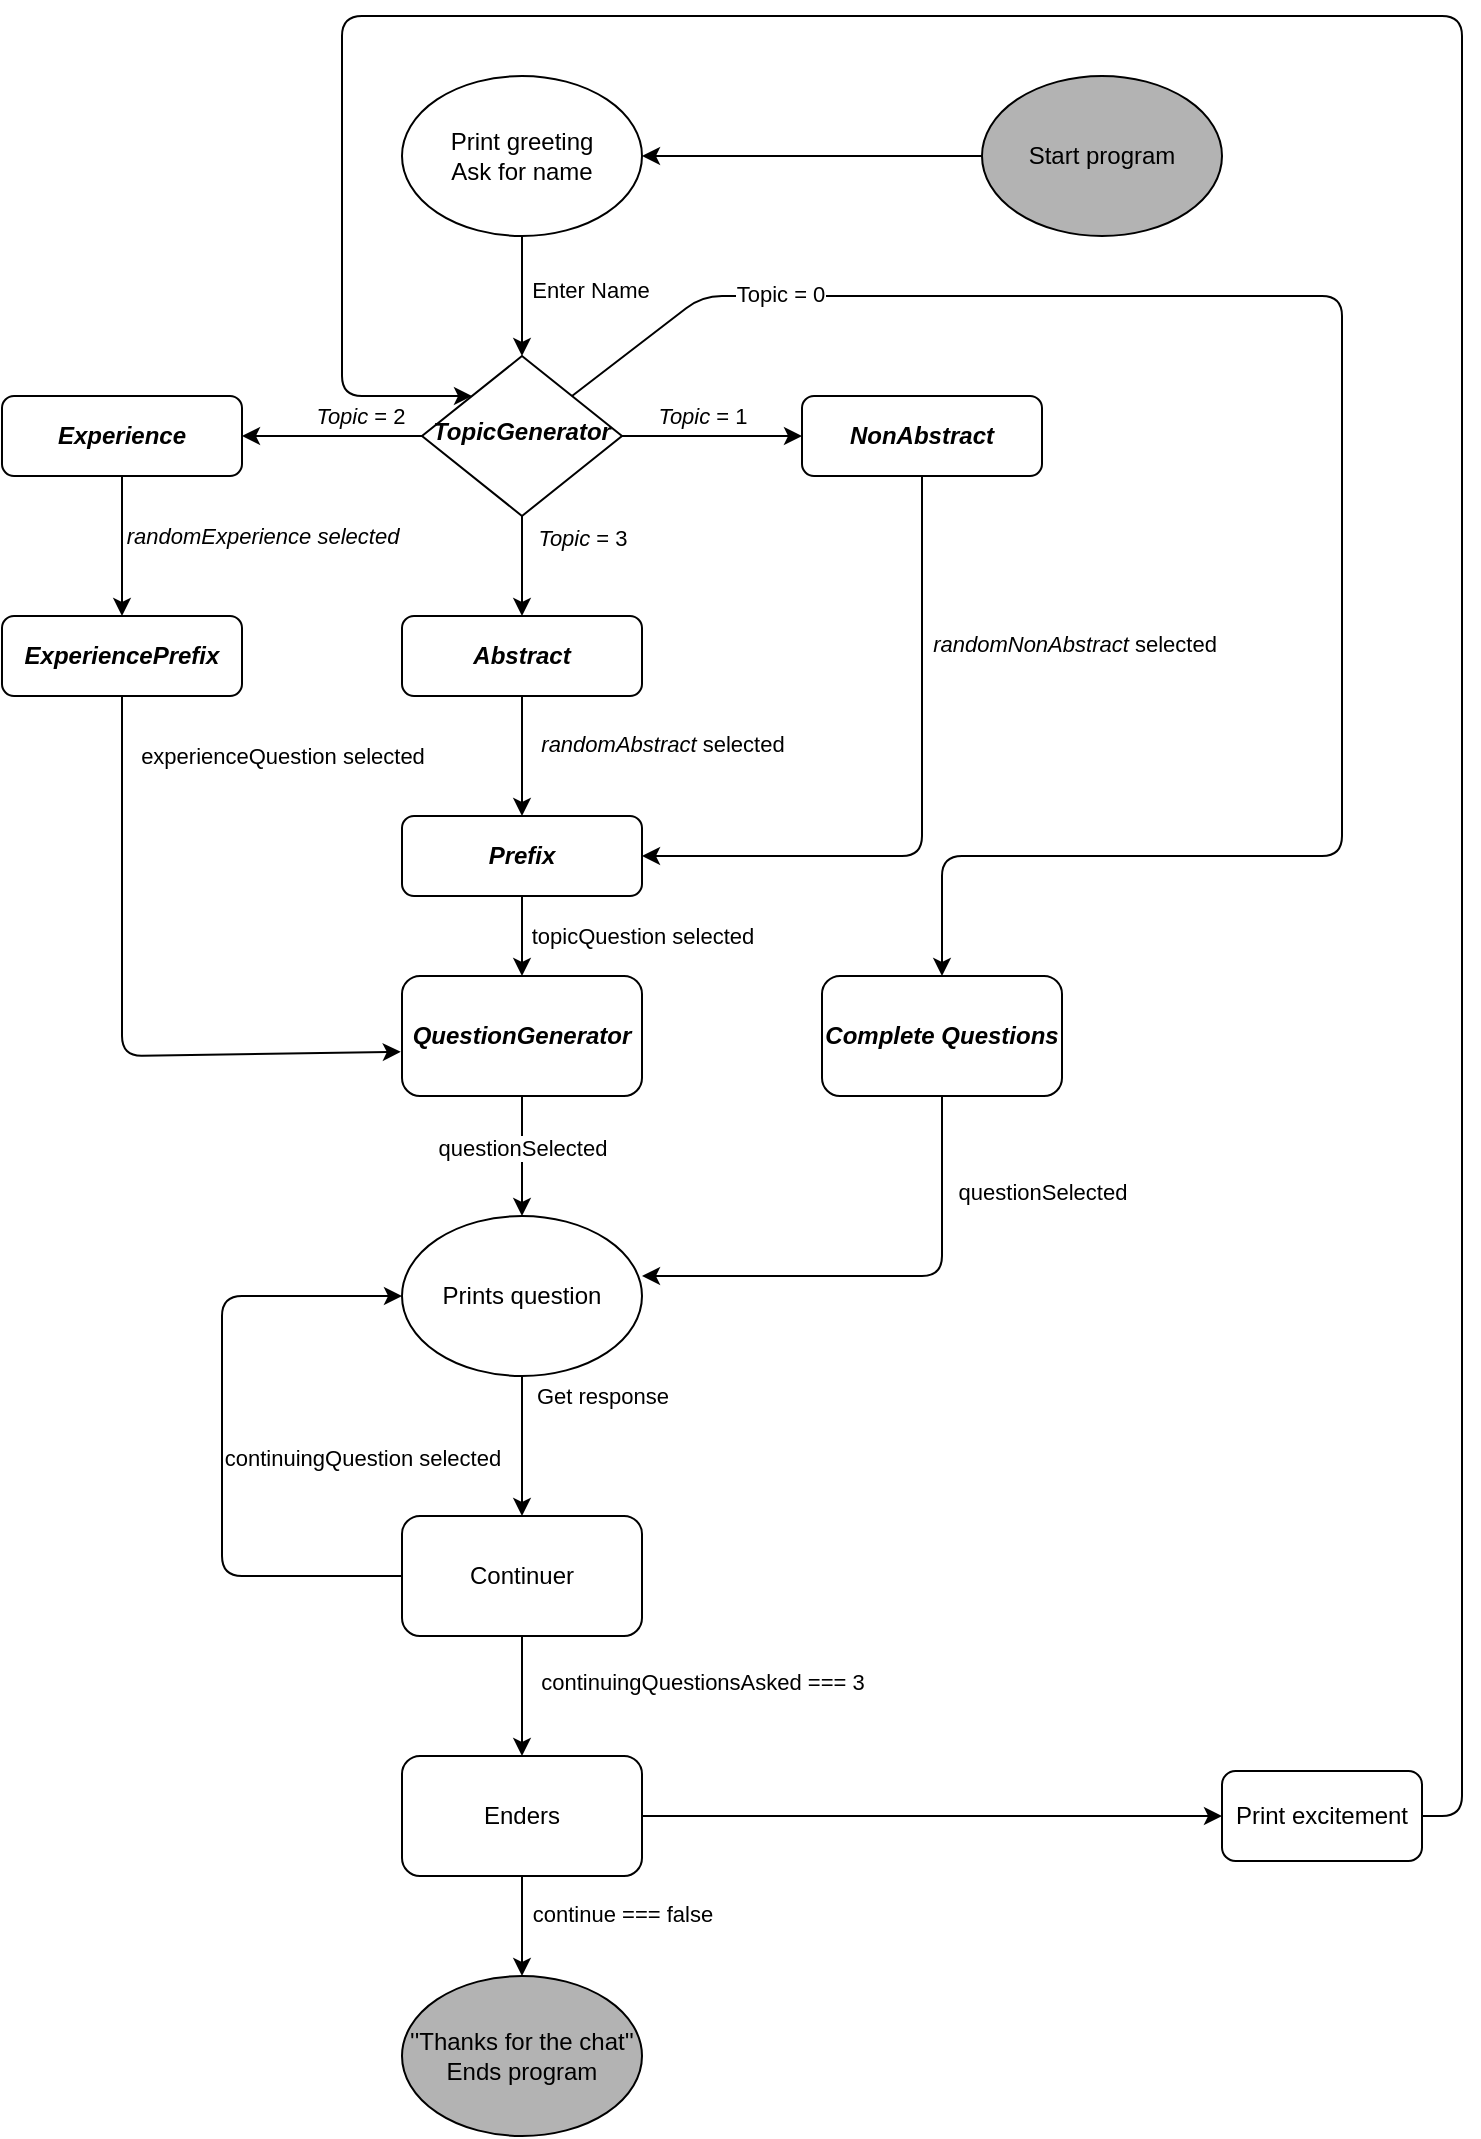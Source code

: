 <mxfile version="13.10.0" type="device"><diagram id="C5RBs43oDa-KdzZeNtuy" name="Page-1"><mxGraphModel dx="2037" dy="1179" grid="1" gridSize="10" guides="1" tooltips="1" connect="1" arrows="1" fold="1" page="1" pageScale="1" pageWidth="827" pageHeight="1169" math="0" shadow="0"><root><mxCell id="WIyWlLk6GJQsqaUBKTNV-0"/><mxCell id="WIyWlLk6GJQsqaUBKTNV-1" parent="WIyWlLk6GJQsqaUBKTNV-0"/><mxCell id="WIyWlLk6GJQsqaUBKTNV-6" value="&lt;i&gt;&lt;b&gt;TopicGenerator&lt;/b&gt;&lt;/i&gt;" style="rhombus;whiteSpace=wrap;html=1;shadow=0;fontFamily=Helvetica;fontSize=12;align=center;strokeWidth=1;spacing=6;spacingTop=-4;" parent="WIyWlLk6GJQsqaUBKTNV-1" vertex="1"><mxGeometry x="260" y="230" width="100" height="80" as="geometry"/></mxCell><mxCell id="WIyWlLk6GJQsqaUBKTNV-7" value="&lt;i&gt;&lt;b&gt;NonAbstract&lt;/b&gt;&lt;/i&gt;" style="rounded=1;whiteSpace=wrap;html=1;fontSize=12;glass=0;strokeWidth=1;shadow=0;" parent="WIyWlLk6GJQsqaUBKTNV-1" vertex="1"><mxGeometry x="450" y="250" width="120" height="40" as="geometry"/></mxCell><mxCell id="WIyWlLk6GJQsqaUBKTNV-11" value="&lt;b&gt;&lt;i&gt;Prefix&lt;/i&gt;&lt;/b&gt;" style="rounded=1;whiteSpace=wrap;html=1;fontSize=12;glass=0;strokeWidth=1;shadow=0;" parent="WIyWlLk6GJQsqaUBKTNV-1" vertex="1"><mxGeometry x="250" y="460" width="120" height="40" as="geometry"/></mxCell><mxCell id="01IMMz1Sfgxtxz82K9mZ-0" value="" style="rounded=0;html=1;jettySize=auto;orthogonalLoop=1;fontSize=11;endArrow=block;endFill=0;endSize=8;strokeWidth=1;shadow=0;labelBackgroundColor=none;edgeStyle=orthogonalEdgeStyle;" edge="1" parent="WIyWlLk6GJQsqaUBKTNV-1" source="01IMMz1Sfgxtxz82K9mZ-32"><mxGeometry relative="1" as="geometry"><mxPoint x="309.8" y="90" as="sourcePoint"/><mxPoint x="309.8" y="140" as="targetPoint"/><Array as="points"><mxPoint x="309.8" y="100"/><mxPoint x="309.8" y="100"/></Array></mxGeometry></mxCell><mxCell id="01IMMz1Sfgxtxz82K9mZ-5" value="&lt;i&gt;&lt;b&gt;Experience&lt;/b&gt;&lt;/i&gt;" style="rounded=1;whiteSpace=wrap;html=1;fontSize=12;glass=0;strokeWidth=1;shadow=0;" vertex="1" parent="WIyWlLk6GJQsqaUBKTNV-1"><mxGeometry x="50" y="250" width="120" height="40" as="geometry"/></mxCell><mxCell id="01IMMz1Sfgxtxz82K9mZ-6" value="&lt;i&gt;&lt;b&gt;Abstract&lt;/b&gt;&lt;/i&gt;" style="rounded=1;whiteSpace=wrap;html=1;fontSize=12;glass=0;strokeWidth=1;shadow=0;" vertex="1" parent="WIyWlLk6GJQsqaUBKTNV-1"><mxGeometry x="250" y="360" width="120" height="40" as="geometry"/></mxCell><mxCell id="01IMMz1Sfgxtxz82K9mZ-8" value="" style="endArrow=classic;html=1;exitX=0.5;exitY=1;exitDx=0;exitDy=0;entryX=0.5;entryY=0;entryDx=0;entryDy=0;" edge="1" parent="WIyWlLk6GJQsqaUBKTNV-1" source="01IMMz1Sfgxtxz82K9mZ-32" target="WIyWlLk6GJQsqaUBKTNV-6"><mxGeometry width="50" height="50" relative="1" as="geometry"><mxPoint x="310" y="180" as="sourcePoint"/><mxPoint x="330" y="180" as="targetPoint"/></mxGeometry></mxCell><mxCell id="01IMMz1Sfgxtxz82K9mZ-15" value="Enter Name" style="edgeLabel;html=1;align=center;verticalAlign=middle;resizable=0;points=[];" vertex="1" connectable="0" parent="01IMMz1Sfgxtxz82K9mZ-8"><mxGeometry x="-0.111" y="1" relative="1" as="geometry"><mxPoint x="33" as="offset"/></mxGeometry></mxCell><mxCell id="01IMMz1Sfgxtxz82K9mZ-9" value="" style="endArrow=classic;html=1;exitX=0;exitY=0.5;exitDx=0;exitDy=0;entryX=1;entryY=0.5;entryDx=0;entryDy=0;" edge="1" parent="WIyWlLk6GJQsqaUBKTNV-1" source="WIyWlLk6GJQsqaUBKTNV-6" target="01IMMz1Sfgxtxz82K9mZ-5"><mxGeometry width="50" height="50" relative="1" as="geometry"><mxPoint x="190" y="290" as="sourcePoint"/><mxPoint x="240" y="240" as="targetPoint"/></mxGeometry></mxCell><mxCell id="01IMMz1Sfgxtxz82K9mZ-12" value="&lt;i&gt;Topic&lt;/i&gt; = 2" style="edgeLabel;html=1;align=center;verticalAlign=middle;resizable=0;points=[];" vertex="1" connectable="0" parent="01IMMz1Sfgxtxz82K9mZ-9"><mxGeometry x="-0.297" y="-1" relative="1" as="geometry"><mxPoint y="-9" as="offset"/></mxGeometry></mxCell><mxCell id="01IMMz1Sfgxtxz82K9mZ-10" value="" style="endArrow=classic;html=1;exitX=1;exitY=0.5;exitDx=0;exitDy=0;entryX=0;entryY=0.5;entryDx=0;entryDy=0;" edge="1" parent="WIyWlLk6GJQsqaUBKTNV-1" source="WIyWlLk6GJQsqaUBKTNV-6" target="WIyWlLk6GJQsqaUBKTNV-7"><mxGeometry width="50" height="50" relative="1" as="geometry"><mxPoint x="360" y="260" as="sourcePoint"/><mxPoint x="410" y="210" as="targetPoint"/></mxGeometry></mxCell><mxCell id="01IMMz1Sfgxtxz82K9mZ-13" value="&lt;i&gt;Topic&lt;/i&gt; = 1" style="edgeLabel;html=1;align=center;verticalAlign=middle;resizable=0;points=[];" vertex="1" connectable="0" parent="01IMMz1Sfgxtxz82K9mZ-10"><mxGeometry x="-0.417" relative="1" as="geometry"><mxPoint x="13.81" y="-10" as="offset"/></mxGeometry></mxCell><mxCell id="01IMMz1Sfgxtxz82K9mZ-11" value="" style="endArrow=classic;html=1;exitX=0.5;exitY=1;exitDx=0;exitDy=0;entryX=0.5;entryY=0;entryDx=0;entryDy=0;" edge="1" parent="WIyWlLk6GJQsqaUBKTNV-1" source="WIyWlLk6GJQsqaUBKTNV-6" target="01IMMz1Sfgxtxz82K9mZ-6"><mxGeometry width="50" height="50" relative="1" as="geometry"><mxPoint x="290" y="360" as="sourcePoint"/><mxPoint x="340" y="310" as="targetPoint"/></mxGeometry></mxCell><mxCell id="01IMMz1Sfgxtxz82K9mZ-14" value="&lt;i&gt;Topic&lt;/i&gt; = 3" style="edgeLabel;html=1;align=center;verticalAlign=middle;resizable=0;points=[];" vertex="1" connectable="0" parent="01IMMz1Sfgxtxz82K9mZ-11"><mxGeometry x="-0.568" y="1" relative="1" as="geometry"><mxPoint x="29" as="offset"/></mxGeometry></mxCell><mxCell id="01IMMz1Sfgxtxz82K9mZ-16" value="&lt;b&gt;&lt;i&gt;ExperiencePrefix&lt;/i&gt;&lt;/b&gt;" style="rounded=1;whiteSpace=wrap;html=1;" vertex="1" parent="WIyWlLk6GJQsqaUBKTNV-1"><mxGeometry x="50" y="360" width="120" height="40" as="geometry"/></mxCell><mxCell id="01IMMz1Sfgxtxz82K9mZ-17" value="&lt;i&gt;randomExperience selected&lt;br&gt;&lt;/i&gt;" style="endArrow=classic;html=1;entryX=0.5;entryY=0;entryDx=0;entryDy=0;" edge="1" parent="WIyWlLk6GJQsqaUBKTNV-1" target="01IMMz1Sfgxtxz82K9mZ-16"><mxGeometry x="-0.143" y="70" width="50" height="50" relative="1" as="geometry"><mxPoint x="110" y="290" as="sourcePoint"/><mxPoint x="160" y="240" as="targetPoint"/><mxPoint as="offset"/></mxGeometry></mxCell><mxCell id="01IMMz1Sfgxtxz82K9mZ-18" value="" style="endArrow=classic;html=1;exitX=0.5;exitY=1;exitDx=0;exitDy=0;entryX=1;entryY=0.5;entryDx=0;entryDy=0;" edge="1" parent="WIyWlLk6GJQsqaUBKTNV-1" source="WIyWlLk6GJQsqaUBKTNV-7" target="WIyWlLk6GJQsqaUBKTNV-11"><mxGeometry width="50" height="50" relative="1" as="geometry"><mxPoint x="370" y="500" as="sourcePoint"/><mxPoint x="420" y="450" as="targetPoint"/><Array as="points"><mxPoint x="510" y="480"/></Array></mxGeometry></mxCell><mxCell id="01IMMz1Sfgxtxz82K9mZ-19" value="" style="endArrow=classic;html=1;exitX=0.5;exitY=1;exitDx=0;exitDy=0;entryX=0.5;entryY=0;entryDx=0;entryDy=0;" edge="1" parent="WIyWlLk6GJQsqaUBKTNV-1" source="01IMMz1Sfgxtxz82K9mZ-6" target="WIyWlLk6GJQsqaUBKTNV-11"><mxGeometry width="50" height="50" relative="1" as="geometry"><mxPoint x="220" y="460" as="sourcePoint"/><mxPoint x="270" y="410" as="targetPoint"/></mxGeometry></mxCell><mxCell id="01IMMz1Sfgxtxz82K9mZ-20" value="&lt;i&gt;randomAbstract&lt;/i&gt; selected" style="edgeLabel;html=1;align=center;verticalAlign=middle;resizable=0;points=[];" vertex="1" connectable="0" parent="01IMMz1Sfgxtxz82K9mZ-19"><mxGeometry x="-0.195" relative="1" as="geometry"><mxPoint x="70" as="offset"/></mxGeometry></mxCell><mxCell id="01IMMz1Sfgxtxz82K9mZ-21" value="&lt;i&gt;randomNonAbstract&lt;/i&gt; selected" style="edgeLabel;html=1;align=center;verticalAlign=middle;resizable=0;points=[];" vertex="1" connectable="0" parent="WIyWlLk6GJQsqaUBKTNV-1"><mxGeometry x="430" y="499.996" as="geometry"><mxPoint x="156" y="-126" as="offset"/></mxGeometry></mxCell><mxCell id="01IMMz1Sfgxtxz82K9mZ-22" value="&lt;b&gt;&lt;i&gt;QuestionGenerator&lt;/i&gt;&lt;/b&gt;" style="rounded=1;whiteSpace=wrap;html=1;" vertex="1" parent="WIyWlLk6GJQsqaUBKTNV-1"><mxGeometry x="250" y="540" width="120" height="60" as="geometry"/></mxCell><mxCell id="01IMMz1Sfgxtxz82K9mZ-23" value="&lt;b&gt;&lt;i&gt;Complete Questions&lt;/i&gt;&lt;/b&gt;" style="rounded=1;whiteSpace=wrap;html=1;" vertex="1" parent="WIyWlLk6GJQsqaUBKTNV-1"><mxGeometry x="460" y="540" width="120" height="60" as="geometry"/></mxCell><mxCell id="01IMMz1Sfgxtxz82K9mZ-24" value="" style="endArrow=classic;html=1;entryX=0.5;entryY=0;entryDx=0;entryDy=0;" edge="1" parent="WIyWlLk6GJQsqaUBKTNV-1"><mxGeometry width="50" height="50" relative="1" as="geometry"><mxPoint x="310" y="600" as="sourcePoint"/><mxPoint x="310" y="660" as="targetPoint"/></mxGeometry></mxCell><mxCell id="01IMMz1Sfgxtxz82K9mZ-37" value="questionSelected" style="edgeLabel;html=1;align=center;verticalAlign=middle;resizable=0;points=[];" vertex="1" connectable="0" parent="01IMMz1Sfgxtxz82K9mZ-24"><mxGeometry x="-0.128" relative="1" as="geometry"><mxPoint as="offset"/></mxGeometry></mxCell><mxCell id="01IMMz1Sfgxtxz82K9mZ-27" value="" style="endArrow=classic;html=1;exitX=0.5;exitY=1;exitDx=0;exitDy=0;entryX=-0.005;entryY=0.632;entryDx=0;entryDy=0;entryPerimeter=0;" edge="1" parent="WIyWlLk6GJQsqaUBKTNV-1" source="01IMMz1Sfgxtxz82K9mZ-16" target="01IMMz1Sfgxtxz82K9mZ-22"><mxGeometry width="50" height="50" relative="1" as="geometry"><mxPoint x="90" y="460" as="sourcePoint"/><mxPoint x="140" y="410" as="targetPoint"/><Array as="points"><mxPoint x="110" y="580"/></Array></mxGeometry></mxCell><mxCell id="01IMMz1Sfgxtxz82K9mZ-38" value="experienceQuestion selected" style="edgeLabel;html=1;align=center;verticalAlign=middle;resizable=0;points=[];" vertex="1" connectable="0" parent="01IMMz1Sfgxtxz82K9mZ-27"><mxGeometry x="-0.754" y="-3" relative="1" as="geometry"><mxPoint x="83" y="-9.31" as="offset"/></mxGeometry></mxCell><mxCell id="01IMMz1Sfgxtxz82K9mZ-28" value="" style="endArrow=classic;html=1;exitX=0.5;exitY=1;exitDx=0;exitDy=0;" edge="1" parent="WIyWlLk6GJQsqaUBKTNV-1" source="WIyWlLk6GJQsqaUBKTNV-11" target="01IMMz1Sfgxtxz82K9mZ-22"><mxGeometry width="50" height="50" relative="1" as="geometry"><mxPoint x="150" y="550" as="sourcePoint"/><mxPoint x="200" y="500" as="targetPoint"/></mxGeometry></mxCell><mxCell id="01IMMz1Sfgxtxz82K9mZ-39" value="topicQuestion selected" style="edgeLabel;html=1;align=center;verticalAlign=middle;resizable=0;points=[];" vertex="1" connectable="0" parent="01IMMz1Sfgxtxz82K9mZ-28"><mxGeometry x="-0.209" y="1" relative="1" as="geometry"><mxPoint x="59" y="4.14" as="offset"/></mxGeometry></mxCell><mxCell id="01IMMz1Sfgxtxz82K9mZ-30" value="" style="endArrow=classic;html=1;exitX=1;exitY=0;exitDx=0;exitDy=0;entryX=0.5;entryY=0;entryDx=0;entryDy=0;" edge="1" parent="WIyWlLk6GJQsqaUBKTNV-1" source="WIyWlLk6GJQsqaUBKTNV-6" target="01IMMz1Sfgxtxz82K9mZ-23"><mxGeometry width="50" height="50" relative="1" as="geometry"><mxPoint x="430" y="220" as="sourcePoint"/><mxPoint x="480" y="170" as="targetPoint"/><Array as="points"><mxPoint x="400" y="200"/><mxPoint x="720" y="200"/><mxPoint x="720" y="480"/><mxPoint x="520" y="480"/></Array></mxGeometry></mxCell><mxCell id="01IMMz1Sfgxtxz82K9mZ-31" value="Topic = 0" style="edgeLabel;html=1;align=center;verticalAlign=middle;resizable=0;points=[];" vertex="1" connectable="0" parent="01IMMz1Sfgxtxz82K9mZ-30"><mxGeometry x="-0.743" y="1" relative="1" as="geometry"><mxPoint as="offset"/></mxGeometry></mxCell><mxCell id="01IMMz1Sfgxtxz82K9mZ-33" value="" style="endArrow=classic;html=1;exitX=0.5;exitY=1;exitDx=0;exitDy=0;entryX=1;entryY=0.5;entryDx=0;entryDy=0;" edge="1" parent="WIyWlLk6GJQsqaUBKTNV-1" source="01IMMz1Sfgxtxz82K9mZ-23"><mxGeometry width="50" height="50" relative="1" as="geometry"><mxPoint x="450" y="680" as="sourcePoint"/><mxPoint x="370" y="690" as="targetPoint"/><Array as="points"><mxPoint x="520" y="690"/></Array></mxGeometry></mxCell><mxCell id="01IMMz1Sfgxtxz82K9mZ-36" value="questionSelected" style="edgeLabel;html=1;align=center;verticalAlign=middle;resizable=0;points=[];" vertex="1" connectable="0" parent="01IMMz1Sfgxtxz82K9mZ-33"><mxGeometry x="-0.598" relative="1" as="geometry"><mxPoint x="50" as="offset"/></mxGeometry></mxCell><mxCell id="01IMMz1Sfgxtxz82K9mZ-34" value="Prints question" style="ellipse;whiteSpace=wrap;html=1;" vertex="1" parent="WIyWlLk6GJQsqaUBKTNV-1"><mxGeometry x="250" y="660" width="120" height="80" as="geometry"/></mxCell><mxCell id="01IMMz1Sfgxtxz82K9mZ-32" value="Print greeting&lt;br&gt;Ask for name" style="ellipse;whiteSpace=wrap;html=1;" vertex="1" parent="WIyWlLk6GJQsqaUBKTNV-1"><mxGeometry x="250" y="90" width="120" height="80" as="geometry"/></mxCell><mxCell id="01IMMz1Sfgxtxz82K9mZ-40" value="" style="endArrow=classic;html=1;exitX=0.5;exitY=1;exitDx=0;exitDy=0;" edge="1" parent="WIyWlLk6GJQsqaUBKTNV-1" source="01IMMz1Sfgxtxz82K9mZ-34"><mxGeometry width="50" height="50" relative="1" as="geometry"><mxPoint x="290" y="820" as="sourcePoint"/><mxPoint x="310" y="810" as="targetPoint"/></mxGeometry></mxCell><mxCell id="01IMMz1Sfgxtxz82K9mZ-44" value="Get response" style="edgeLabel;html=1;align=center;verticalAlign=middle;resizable=0;points=[];" vertex="1" connectable="0" parent="01IMMz1Sfgxtxz82K9mZ-40"><mxGeometry x="-0.311" y="4" relative="1" as="geometry"><mxPoint x="36" y="-14.14" as="offset"/></mxGeometry></mxCell><mxCell id="01IMMz1Sfgxtxz82K9mZ-41" value="Continuer" style="rounded=1;whiteSpace=wrap;html=1;" vertex="1" parent="WIyWlLk6GJQsqaUBKTNV-1"><mxGeometry x="250" y="810" width="120" height="60" as="geometry"/></mxCell><mxCell id="01IMMz1Sfgxtxz82K9mZ-42" value="" style="endArrow=classic;html=1;exitX=0;exitY=0.5;exitDx=0;exitDy=0;entryX=0;entryY=0.5;entryDx=0;entryDy=0;" edge="1" parent="WIyWlLk6GJQsqaUBKTNV-1" source="01IMMz1Sfgxtxz82K9mZ-41" target="01IMMz1Sfgxtxz82K9mZ-34"><mxGeometry width="50" height="50" relative="1" as="geometry"><mxPoint x="170" y="870" as="sourcePoint"/><mxPoint x="160" y="840" as="targetPoint"/><Array as="points"><mxPoint x="160" y="840"/><mxPoint x="160" y="700"/></Array></mxGeometry></mxCell><mxCell id="01IMMz1Sfgxtxz82K9mZ-43" value="continuingQuestion selected" style="edgeLabel;html=1;align=center;verticalAlign=middle;resizable=0;points=[];" vertex="1" connectable="0" parent="01IMMz1Sfgxtxz82K9mZ-42"><mxGeometry x="0.097" y="1" relative="1" as="geometry"><mxPoint x="71" y="25.86" as="offset"/></mxGeometry></mxCell><mxCell id="01IMMz1Sfgxtxz82K9mZ-45" value="" style="endArrow=classic;html=1;exitX=0.5;exitY=1;exitDx=0;exitDy=0;" edge="1" parent="WIyWlLk6GJQsqaUBKTNV-1" source="01IMMz1Sfgxtxz82K9mZ-41"><mxGeometry width="50" height="50" relative="1" as="geometry"><mxPoint x="290" y="940" as="sourcePoint"/><mxPoint x="310" y="930" as="targetPoint"/></mxGeometry></mxCell><mxCell id="01IMMz1Sfgxtxz82K9mZ-47" value="continuingQuestionsAsked === 3" style="edgeLabel;html=1;align=center;verticalAlign=middle;resizable=0;points=[];" vertex="1" connectable="0" parent="01IMMz1Sfgxtxz82K9mZ-45"><mxGeometry x="-0.231" y="-1" relative="1" as="geometry"><mxPoint x="91" as="offset"/></mxGeometry></mxCell><mxCell id="01IMMz1Sfgxtxz82K9mZ-46" value="Enders" style="rounded=1;whiteSpace=wrap;html=1;" vertex="1" parent="WIyWlLk6GJQsqaUBKTNV-1"><mxGeometry x="250" y="930" width="120" height="60" as="geometry"/></mxCell><mxCell id="01IMMz1Sfgxtxz82K9mZ-48" value="" style="endArrow=classic;html=1;exitX=0.5;exitY=1;exitDx=0;exitDy=0;entryX=0.5;entryY=0;entryDx=0;entryDy=0;" edge="1" parent="WIyWlLk6GJQsqaUBKTNV-1" source="01IMMz1Sfgxtxz82K9mZ-46" target="01IMMz1Sfgxtxz82K9mZ-49"><mxGeometry width="50" height="50" relative="1" as="geometry"><mxPoint x="290" y="1040" as="sourcePoint"/><mxPoint x="310" y="1030" as="targetPoint"/></mxGeometry></mxCell><mxCell id="01IMMz1Sfgxtxz82K9mZ-52" value="continue === false" style="edgeLabel;html=1;align=center;verticalAlign=middle;resizable=0;points=[];" vertex="1" connectable="0" parent="01IMMz1Sfgxtxz82K9mZ-48"><mxGeometry x="-0.263" y="-1" relative="1" as="geometry"><mxPoint x="51" as="offset"/></mxGeometry></mxCell><mxCell id="01IMMz1Sfgxtxz82K9mZ-49" value="''Thanks for the chat''&lt;br&gt;Ends program" style="ellipse;whiteSpace=wrap;html=1;fillColor=#B3B3B3;" vertex="1" parent="WIyWlLk6GJQsqaUBKTNV-1"><mxGeometry x="250" y="1040" width="120" height="80" as="geometry"/></mxCell><mxCell id="01IMMz1Sfgxtxz82K9mZ-55" value="Print excitement" style="rounded=1;whiteSpace=wrap;html=1;" vertex="1" parent="WIyWlLk6GJQsqaUBKTNV-1"><mxGeometry x="660" y="937.5" width="100" height="45" as="geometry"/></mxCell><mxCell id="01IMMz1Sfgxtxz82K9mZ-57" value="" style="endArrow=classic;html=1;exitX=1;exitY=0.5;exitDx=0;exitDy=0;entryX=0;entryY=0.5;entryDx=0;entryDy=0;" edge="1" parent="WIyWlLk6GJQsqaUBKTNV-1" source="01IMMz1Sfgxtxz82K9mZ-46" target="01IMMz1Sfgxtxz82K9mZ-55"><mxGeometry width="50" height="50" relative="1" as="geometry"><mxPoint x="390" y="980" as="sourcePoint"/><mxPoint x="440" y="930" as="targetPoint"/></mxGeometry></mxCell><mxCell id="01IMMz1Sfgxtxz82K9mZ-58" value="" style="endArrow=classic;html=1;exitX=1;exitY=0.5;exitDx=0;exitDy=0;entryX=0;entryY=0;entryDx=0;entryDy=0;" edge="1" parent="WIyWlLk6GJQsqaUBKTNV-1" source="01IMMz1Sfgxtxz82K9mZ-55" target="WIyWlLk6GJQsqaUBKTNV-6"><mxGeometry width="50" height="50" relative="1" as="geometry"><mxPoint x="730" y="980" as="sourcePoint"/><mxPoint x="760" y="260" as="targetPoint"/><Array as="points"><mxPoint x="780" y="960"/><mxPoint x="780" y="60"/><mxPoint x="220" y="60"/><mxPoint x="220" y="250"/></Array></mxGeometry></mxCell><mxCell id="01IMMz1Sfgxtxz82K9mZ-59" value="Start program" style="ellipse;whiteSpace=wrap;html=1;labelBackgroundColor=#B3B3B3;fillColor=#B3B3B3;" vertex="1" parent="WIyWlLk6GJQsqaUBKTNV-1"><mxGeometry x="540" y="90" width="120" height="80" as="geometry"/></mxCell><mxCell id="01IMMz1Sfgxtxz82K9mZ-60" value="" style="endArrow=classic;html=1;exitX=0;exitY=0.5;exitDx=0;exitDy=0;entryX=1;entryY=0.5;entryDx=0;entryDy=0;" edge="1" parent="WIyWlLk6GJQsqaUBKTNV-1" source="01IMMz1Sfgxtxz82K9mZ-59" target="01IMMz1Sfgxtxz82K9mZ-32"><mxGeometry width="50" height="50" relative="1" as="geometry"><mxPoint x="440" y="150" as="sourcePoint"/><mxPoint x="490" y="100" as="targetPoint"/></mxGeometry></mxCell></root></mxGraphModel></diagram></mxfile>